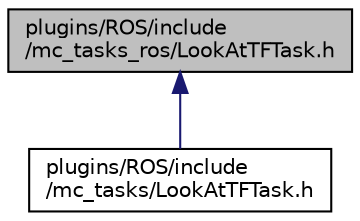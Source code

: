 digraph "plugins/ROS/include/mc_tasks_ros/LookAtTFTask.h"
{
 // INTERACTIVE_SVG=YES
  edge [fontname="Helvetica",fontsize="10",labelfontname="Helvetica",labelfontsize="10"];
  node [fontname="Helvetica",fontsize="10",shape=record];
  Node105 [label="plugins/ROS/include\l/mc_tasks_ros/LookAtTFTask.h",height=0.2,width=0.4,color="black", fillcolor="grey75", style="filled", fontcolor="black"];
  Node105 -> Node106 [dir="back",color="midnightblue",fontsize="10",style="solid",fontname="Helvetica"];
  Node106 [label="plugins/ROS/include\l/mc_tasks/LookAtTFTask.h",height=0.2,width=0.4,color="black", fillcolor="white", style="filled",URL="$LookAtTFTask_8h.html"];
}
